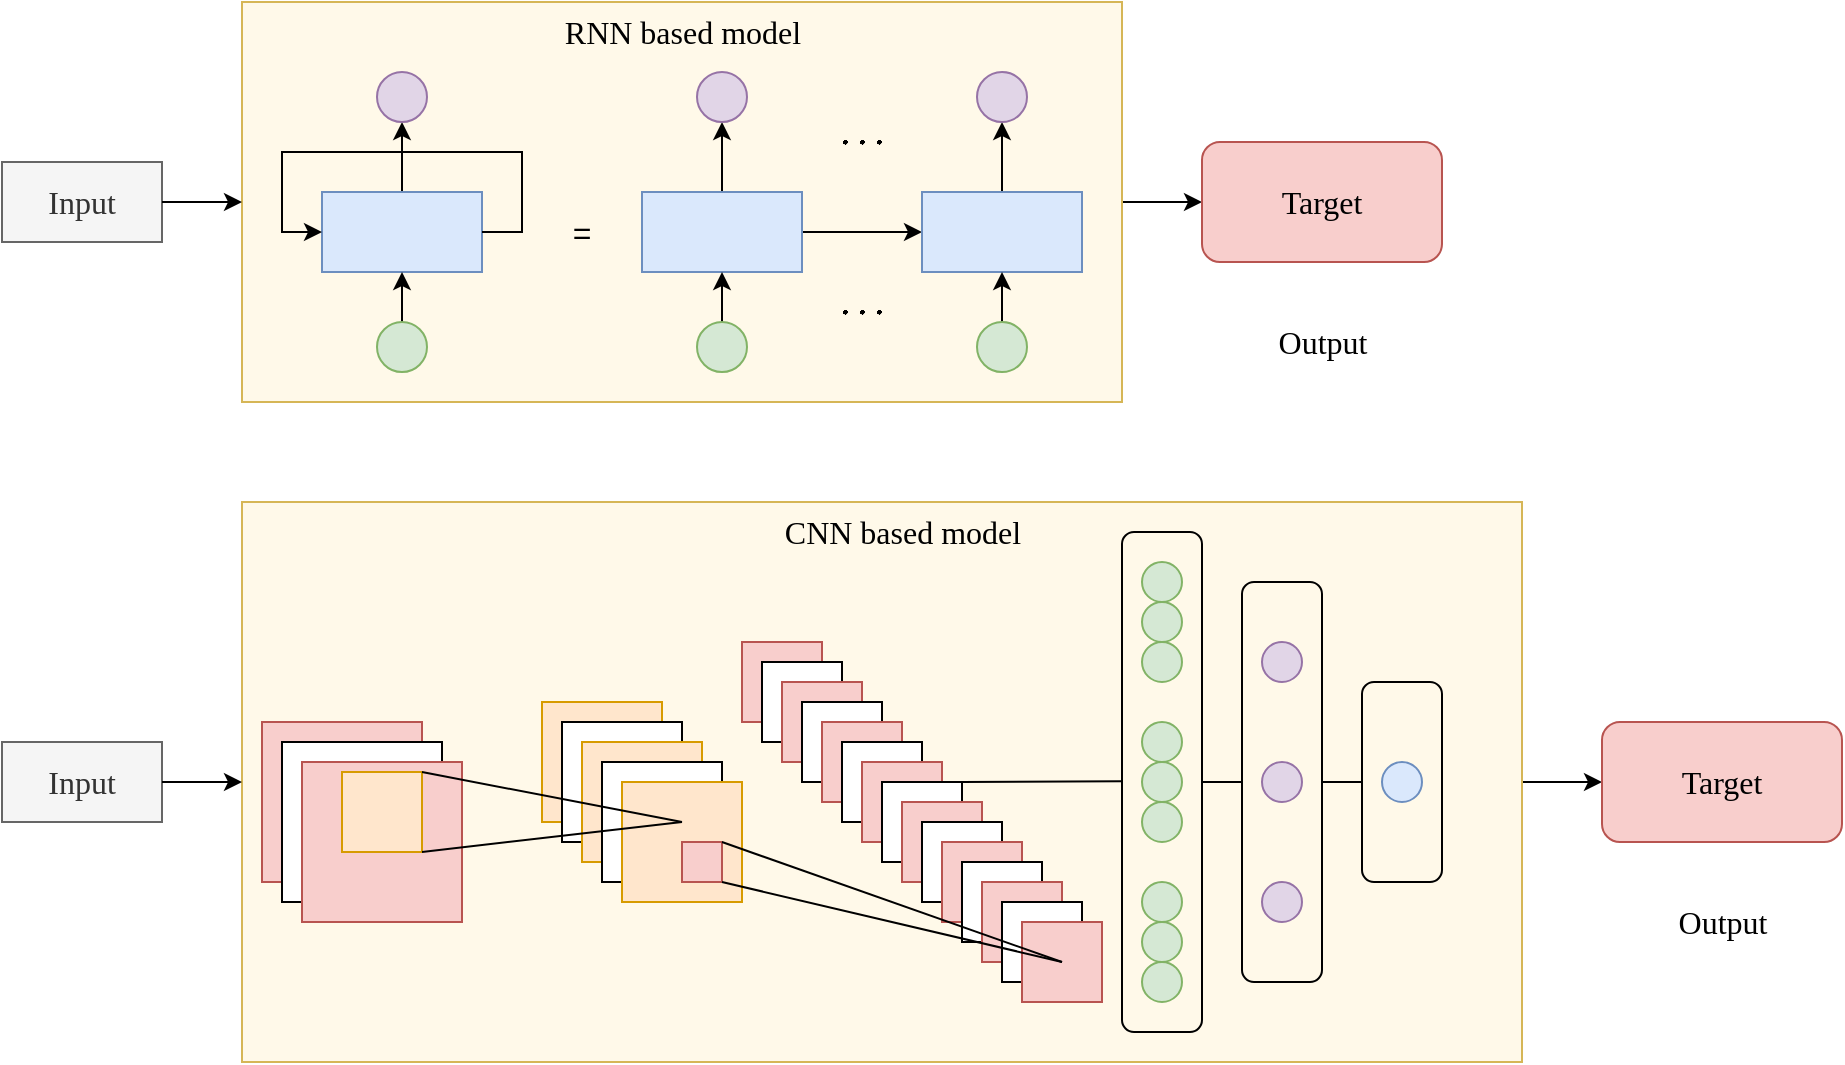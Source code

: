 <mxfile version="24.2.2" type="github">
  <diagram name="第 1 页" id="0Ju2M1AWA8dLvxFdZizq">
    <mxGraphModel dx="935" dy="538" grid="1" gridSize="10" guides="1" tooltips="1" connect="1" arrows="1" fold="1" page="1" pageScale="1" pageWidth="827" pageHeight="1169" math="0" shadow="0">
      <root>
        <mxCell id="0" />
        <mxCell id="1" parent="0" />
        <mxCell id="0RzrWBn6CROt46oLA5Bm-1" value="&lt;font style=&quot;font-size: 16px;&quot; face=&quot;Times New Roman&quot;&gt;Input&lt;/font&gt;" style="rounded=0;whiteSpace=wrap;html=1;fillColor=#f5f5f5;fontColor=#333333;strokeColor=#666666;" vertex="1" parent="1">
          <mxGeometry x="80" y="350" width="80" height="40" as="geometry" />
        </mxCell>
        <mxCell id="0RzrWBn6CROt46oLA5Bm-2" value="" style="edgeStyle=orthogonalEdgeStyle;rounded=0;orthogonalLoop=1;jettySize=auto;html=1;" edge="1" parent="1" source="0RzrWBn6CROt46oLA5Bm-3" target="0RzrWBn6CROt46oLA5Bm-24">
          <mxGeometry relative="1" as="geometry" />
        </mxCell>
        <mxCell id="0RzrWBn6CROt46oLA5Bm-3" value="" style="rounded=0;whiteSpace=wrap;html=1;fillColor=#fff9e9;strokeColor=#d6b656;" vertex="1" parent="1">
          <mxGeometry x="200" y="270" width="440" height="200" as="geometry" />
        </mxCell>
        <mxCell id="0RzrWBn6CROt46oLA5Bm-4" value="" style="edgeStyle=orthogonalEdgeStyle;rounded=0;orthogonalLoop=1;jettySize=auto;html=1;" edge="1" parent="1" source="0RzrWBn6CROt46oLA5Bm-5" target="0RzrWBn6CROt46oLA5Bm-8">
          <mxGeometry relative="1" as="geometry" />
        </mxCell>
        <mxCell id="0RzrWBn6CROt46oLA5Bm-5" value="" style="rounded=0;whiteSpace=wrap;html=1;fillColor=#dae8fc;strokeColor=#6c8ebf;" vertex="1" parent="1">
          <mxGeometry x="240" y="365" width="80" height="40" as="geometry" />
        </mxCell>
        <mxCell id="0RzrWBn6CROt46oLA5Bm-6" value="" style="edgeStyle=orthogonalEdgeStyle;rounded=0;orthogonalLoop=1;jettySize=auto;html=1;" edge="1" parent="1" source="0RzrWBn6CROt46oLA5Bm-7" target="0RzrWBn6CROt46oLA5Bm-5">
          <mxGeometry relative="1" as="geometry" />
        </mxCell>
        <mxCell id="0RzrWBn6CROt46oLA5Bm-7" value="" style="ellipse;whiteSpace=wrap;html=1;aspect=fixed;fillColor=#d5e8d4;strokeColor=#82b366;" vertex="1" parent="1">
          <mxGeometry x="267.5" y="430" width="25" height="25" as="geometry" />
        </mxCell>
        <mxCell id="0RzrWBn6CROt46oLA5Bm-8" value="" style="ellipse;whiteSpace=wrap;html=1;aspect=fixed;fillColor=#e1d5e7;strokeColor=#9673a6;" vertex="1" parent="1">
          <mxGeometry x="267.5" y="305" width="25" height="25" as="geometry" />
        </mxCell>
        <mxCell id="0RzrWBn6CROt46oLA5Bm-9" value="" style="endArrow=classic;html=1;rounded=0;exitX=1;exitY=0.5;exitDx=0;exitDy=0;entryX=0;entryY=0.5;entryDx=0;entryDy=0;" edge="1" parent="1" source="0RzrWBn6CROt46oLA5Bm-5" target="0RzrWBn6CROt46oLA5Bm-5">
          <mxGeometry width="50" height="50" relative="1" as="geometry">
            <mxPoint x="260" y="395" as="sourcePoint" />
            <mxPoint x="220" y="385" as="targetPoint" />
            <Array as="points">
              <mxPoint x="340" y="385" />
              <mxPoint x="340" y="345" />
              <mxPoint x="220" y="345" />
              <mxPoint x="220" y="385" />
            </Array>
          </mxGeometry>
        </mxCell>
        <mxCell id="0RzrWBn6CROt46oLA5Bm-10" value="&lt;font style=&quot;font-size: 16px;&quot;&gt;=&lt;/font&gt;" style="text;html=1;align=center;verticalAlign=middle;whiteSpace=wrap;rounded=0;" vertex="1" parent="1">
          <mxGeometry x="340" y="370" width="60" height="30" as="geometry" />
        </mxCell>
        <mxCell id="0RzrWBn6CROt46oLA5Bm-11" value="" style="edgeStyle=orthogonalEdgeStyle;rounded=0;orthogonalLoop=1;jettySize=auto;html=1;" edge="1" parent="1" source="0RzrWBn6CROt46oLA5Bm-13" target="0RzrWBn6CROt46oLA5Bm-16">
          <mxGeometry relative="1" as="geometry" />
        </mxCell>
        <mxCell id="0RzrWBn6CROt46oLA5Bm-12" value="" style="edgeStyle=orthogonalEdgeStyle;rounded=0;orthogonalLoop=1;jettySize=auto;html=1;" edge="1" parent="1" source="0RzrWBn6CROt46oLA5Bm-13" target="0RzrWBn6CROt46oLA5Bm-18">
          <mxGeometry relative="1" as="geometry" />
        </mxCell>
        <mxCell id="0RzrWBn6CROt46oLA5Bm-13" value="" style="rounded=0;whiteSpace=wrap;html=1;fillColor=#dae8fc;strokeColor=#6c8ebf;" vertex="1" parent="1">
          <mxGeometry x="400" y="365" width="80" height="40" as="geometry" />
        </mxCell>
        <mxCell id="0RzrWBn6CROt46oLA5Bm-14" value="" style="edgeStyle=orthogonalEdgeStyle;rounded=0;orthogonalLoop=1;jettySize=auto;html=1;" edge="1" parent="1" source="0RzrWBn6CROt46oLA5Bm-15" target="0RzrWBn6CROt46oLA5Bm-13">
          <mxGeometry relative="1" as="geometry" />
        </mxCell>
        <mxCell id="0RzrWBn6CROt46oLA5Bm-15" value="" style="ellipse;whiteSpace=wrap;html=1;aspect=fixed;fillColor=#d5e8d4;strokeColor=#82b366;" vertex="1" parent="1">
          <mxGeometry x="427.5" y="430" width="25" height="25" as="geometry" />
        </mxCell>
        <mxCell id="0RzrWBn6CROt46oLA5Bm-16" value="" style="ellipse;whiteSpace=wrap;html=1;aspect=fixed;fillColor=#e1d5e7;strokeColor=#9673a6;" vertex="1" parent="1">
          <mxGeometry x="427.5" y="305" width="25" height="25" as="geometry" />
        </mxCell>
        <mxCell id="0RzrWBn6CROt46oLA5Bm-17" value="" style="edgeStyle=orthogonalEdgeStyle;rounded=0;orthogonalLoop=1;jettySize=auto;html=1;" edge="1" parent="1" source="0RzrWBn6CROt46oLA5Bm-18" target="0RzrWBn6CROt46oLA5Bm-21">
          <mxGeometry relative="1" as="geometry" />
        </mxCell>
        <mxCell id="0RzrWBn6CROt46oLA5Bm-18" value="" style="rounded=0;whiteSpace=wrap;html=1;fillColor=#dae8fc;strokeColor=#6c8ebf;" vertex="1" parent="1">
          <mxGeometry x="540" y="365" width="80" height="40" as="geometry" />
        </mxCell>
        <mxCell id="0RzrWBn6CROt46oLA5Bm-19" value="" style="edgeStyle=orthogonalEdgeStyle;rounded=0;orthogonalLoop=1;jettySize=auto;html=1;" edge="1" parent="1" source="0RzrWBn6CROt46oLA5Bm-20" target="0RzrWBn6CROt46oLA5Bm-18">
          <mxGeometry relative="1" as="geometry" />
        </mxCell>
        <mxCell id="0RzrWBn6CROt46oLA5Bm-20" value="" style="ellipse;whiteSpace=wrap;html=1;aspect=fixed;fillColor=#d5e8d4;strokeColor=#82b366;" vertex="1" parent="1">
          <mxGeometry x="567.5" y="430" width="25" height="25" as="geometry" />
        </mxCell>
        <mxCell id="0RzrWBn6CROt46oLA5Bm-21" value="" style="ellipse;whiteSpace=wrap;html=1;aspect=fixed;fillColor=#e1d5e7;strokeColor=#9673a6;" vertex="1" parent="1">
          <mxGeometry x="567.5" y="305" width="25" height="25" as="geometry" />
        </mxCell>
        <mxCell id="0RzrWBn6CROt46oLA5Bm-22" value="&lt;span style=&quot;font-size: 16px;&quot;&gt;$$\dots$$&lt;/span&gt;" style="text;html=1;align=center;verticalAlign=middle;whiteSpace=wrap;rounded=0;" vertex="1" parent="1">
          <mxGeometry x="480" y="320" width="60" height="30" as="geometry" />
        </mxCell>
        <mxCell id="0RzrWBn6CROt46oLA5Bm-23" value="&lt;span style=&quot;font-size: 16px;&quot;&gt;$$\dots$$&lt;/span&gt;" style="text;html=1;align=center;verticalAlign=middle;whiteSpace=wrap;rounded=0;" vertex="1" parent="1">
          <mxGeometry x="480" y="405" width="60" height="30" as="geometry" />
        </mxCell>
        <mxCell id="0RzrWBn6CROt46oLA5Bm-24" value="&lt;font style=&quot;font-size: 16px;&quot; face=&quot;Times New Roman&quot;&gt;Target&lt;/font&gt;" style="rounded=1;whiteSpace=wrap;html=1;fillColor=#f8cecc;strokeColor=#b85450;" vertex="1" parent="1">
          <mxGeometry x="680" y="340" width="120" height="60" as="geometry" />
        </mxCell>
        <mxCell id="0RzrWBn6CROt46oLA5Bm-25" value="&lt;font style=&quot;font-size: 16px;&quot; face=&quot;Times New Roman&quot;&gt;Output&lt;/font&gt;" style="text;html=1;align=center;verticalAlign=middle;resizable=0;points=[];autosize=1;strokeColor=none;fillColor=none;" vertex="1" parent="1">
          <mxGeometry x="705" y="425" width="70" height="30" as="geometry" />
        </mxCell>
        <mxCell id="0RzrWBn6CROt46oLA5Bm-26" value="" style="endArrow=classic;html=1;rounded=0;exitX=1;exitY=0.5;exitDx=0;exitDy=0;entryX=0;entryY=0.5;entryDx=0;entryDy=0;" edge="1" parent="1" source="0RzrWBn6CROt46oLA5Bm-1" target="0RzrWBn6CROt46oLA5Bm-3">
          <mxGeometry width="50" height="50" relative="1" as="geometry">
            <mxPoint x="400" y="400" as="sourcePoint" />
            <mxPoint x="450" y="350" as="targetPoint" />
          </mxGeometry>
        </mxCell>
        <mxCell id="0RzrWBn6CROt46oLA5Bm-27" value="RNN based model" style="text;html=1;align=center;verticalAlign=middle;whiteSpace=wrap;rounded=0;fontFamily=Times New Roman;fontSize=16;" vertex="1" parent="1">
          <mxGeometry x="338.5" y="270" width="163" height="30" as="geometry" />
        </mxCell>
        <mxCell id="0RzrWBn6CROt46oLA5Bm-28" value="&lt;font style=&quot;font-size: 16px;&quot; face=&quot;Times New Roman&quot;&gt;Input&lt;/font&gt;" style="rounded=0;whiteSpace=wrap;html=1;fillColor=#f5f5f5;fontColor=#333333;strokeColor=#666666;" vertex="1" parent="1">
          <mxGeometry x="80" y="640" width="80" height="40" as="geometry" />
        </mxCell>
        <mxCell id="0RzrWBn6CROt46oLA5Bm-29" value="" style="edgeStyle=orthogonalEdgeStyle;rounded=0;orthogonalLoop=1;jettySize=auto;html=1;" edge="1" parent="1" source="0RzrWBn6CROt46oLA5Bm-30" target="0RzrWBn6CROt46oLA5Bm-31">
          <mxGeometry relative="1" as="geometry" />
        </mxCell>
        <mxCell id="0RzrWBn6CROt46oLA5Bm-30" value="" style="rounded=0;whiteSpace=wrap;html=1;fillColor=#fff9e9;strokeColor=#d6b656;" vertex="1" parent="1">
          <mxGeometry x="200" y="520" width="640" height="280" as="geometry" />
        </mxCell>
        <mxCell id="0RzrWBn6CROt46oLA5Bm-31" value="&lt;font style=&quot;font-size: 16px;&quot; face=&quot;Times New Roman&quot;&gt;Target&lt;/font&gt;" style="rounded=1;whiteSpace=wrap;html=1;fillColor=#f8cecc;strokeColor=#b85450;" vertex="1" parent="1">
          <mxGeometry x="880" y="630" width="120" height="60" as="geometry" />
        </mxCell>
        <mxCell id="0RzrWBn6CROt46oLA5Bm-32" value="&lt;font style=&quot;font-size: 16px;&quot; face=&quot;Times New Roman&quot;&gt;Output&lt;/font&gt;" style="text;html=1;align=center;verticalAlign=middle;resizable=0;points=[];autosize=1;strokeColor=none;fillColor=none;" vertex="1" parent="1">
          <mxGeometry x="905" y="715" width="70" height="30" as="geometry" />
        </mxCell>
        <mxCell id="0RzrWBn6CROt46oLA5Bm-33" value="" style="endArrow=classic;html=1;rounded=0;exitX=1;exitY=0.5;exitDx=0;exitDy=0;entryX=0;entryY=0.5;entryDx=0;entryDy=0;" edge="1" parent="1" source="0RzrWBn6CROt46oLA5Bm-28" target="0RzrWBn6CROt46oLA5Bm-30">
          <mxGeometry width="50" height="50" relative="1" as="geometry">
            <mxPoint x="400" y="690" as="sourcePoint" />
            <mxPoint x="450" y="640" as="targetPoint" />
          </mxGeometry>
        </mxCell>
        <mxCell id="0RzrWBn6CROt46oLA5Bm-34" value="CNN based model" style="text;html=1;align=center;verticalAlign=middle;whiteSpace=wrap;rounded=0;fontFamily=Times New Roman;fontSize=16;" vertex="1" parent="1">
          <mxGeometry x="448.5" y="520" width="163" height="30" as="geometry" />
        </mxCell>
        <mxCell id="0RzrWBn6CROt46oLA5Bm-35" value="" style="rounded=0;whiteSpace=wrap;html=1;fillColor=#f8cecc;strokeColor=#b85450;" vertex="1" parent="1">
          <mxGeometry x="210" y="630" width="80" height="80" as="geometry" />
        </mxCell>
        <mxCell id="0RzrWBn6CROt46oLA5Bm-36" value="" style="rounded=0;whiteSpace=wrap;html=1;" vertex="1" parent="1">
          <mxGeometry x="220" y="640" width="80" height="80" as="geometry" />
        </mxCell>
        <mxCell id="0RzrWBn6CROt46oLA5Bm-37" value="" style="rounded=0;whiteSpace=wrap;html=1;fillColor=#f8cecc;strokeColor=#b85450;" vertex="1" parent="1">
          <mxGeometry x="230" y="650" width="80" height="80" as="geometry" />
        </mxCell>
        <mxCell id="0RzrWBn6CROt46oLA5Bm-38" value="" style="rounded=0;whiteSpace=wrap;html=1;fillColor=#ffe6cc;strokeColor=#d79b00;" vertex="1" parent="1">
          <mxGeometry x="350" y="620" width="60" height="60" as="geometry" />
        </mxCell>
        <mxCell id="0RzrWBn6CROt46oLA5Bm-39" value="" style="rounded=0;whiteSpace=wrap;html=1;" vertex="1" parent="1">
          <mxGeometry x="360" y="630" width="60" height="60" as="geometry" />
        </mxCell>
        <mxCell id="0RzrWBn6CROt46oLA5Bm-40" value="" style="rounded=0;whiteSpace=wrap;html=1;fillColor=#ffe6cc;strokeColor=#d79b00;" vertex="1" parent="1">
          <mxGeometry x="370" y="640" width="60" height="60" as="geometry" />
        </mxCell>
        <mxCell id="0RzrWBn6CROt46oLA5Bm-41" value="" style="rounded=0;whiteSpace=wrap;html=1;" vertex="1" parent="1">
          <mxGeometry x="380" y="650" width="60" height="60" as="geometry" />
        </mxCell>
        <mxCell id="0RzrWBn6CROt46oLA5Bm-42" value="" style="rounded=0;whiteSpace=wrap;html=1;fillColor=#ffe6cc;strokeColor=#d79b00;" vertex="1" parent="1">
          <mxGeometry x="390" y="660" width="60" height="60" as="geometry" />
        </mxCell>
        <mxCell id="0RzrWBn6CROt46oLA5Bm-43" value="" style="rounded=0;whiteSpace=wrap;html=1;fillColor=#f8cecc;strokeColor=#b85450;" vertex="1" parent="1">
          <mxGeometry x="450" y="590" width="40" height="40" as="geometry" />
        </mxCell>
        <mxCell id="0RzrWBn6CROt46oLA5Bm-44" value="" style="rounded=0;whiteSpace=wrap;html=1;" vertex="1" parent="1">
          <mxGeometry x="460" y="600" width="40" height="40" as="geometry" />
        </mxCell>
        <mxCell id="0RzrWBn6CROt46oLA5Bm-45" value="" style="rounded=0;whiteSpace=wrap;html=1;fillColor=#f8cecc;strokeColor=#b85450;" vertex="1" parent="1">
          <mxGeometry x="470" y="610" width="40" height="40" as="geometry" />
        </mxCell>
        <mxCell id="0RzrWBn6CROt46oLA5Bm-46" value="" style="rounded=0;whiteSpace=wrap;html=1;" vertex="1" parent="1">
          <mxGeometry x="480" y="620" width="40" height="40" as="geometry" />
        </mxCell>
        <mxCell id="0RzrWBn6CROt46oLA5Bm-47" value="" style="rounded=0;whiteSpace=wrap;html=1;fillColor=#f8cecc;strokeColor=#b85450;" vertex="1" parent="1">
          <mxGeometry x="470" y="610" width="40" height="40" as="geometry" />
        </mxCell>
        <mxCell id="0RzrWBn6CROt46oLA5Bm-48" value="" style="rounded=0;whiteSpace=wrap;html=1;" vertex="1" parent="1">
          <mxGeometry x="480" y="620" width="40" height="40" as="geometry" />
        </mxCell>
        <mxCell id="0RzrWBn6CROt46oLA5Bm-49" value="" style="rounded=0;whiteSpace=wrap;html=1;fillColor=#f8cecc;strokeColor=#b85450;" vertex="1" parent="1">
          <mxGeometry x="490" y="630" width="40" height="40" as="geometry" />
        </mxCell>
        <mxCell id="0RzrWBn6CROt46oLA5Bm-50" value="" style="rounded=0;whiteSpace=wrap;html=1;" vertex="1" parent="1">
          <mxGeometry x="500" y="640" width="40" height="40" as="geometry" />
        </mxCell>
        <mxCell id="0RzrWBn6CROt46oLA5Bm-51" value="" style="rounded=0;whiteSpace=wrap;html=1;fillColor=#f8cecc;strokeColor=#b85450;" vertex="1" parent="1">
          <mxGeometry x="510" y="650" width="40" height="40" as="geometry" />
        </mxCell>
        <mxCell id="0RzrWBn6CROt46oLA5Bm-52" value="" style="rounded=0;whiteSpace=wrap;html=1;" vertex="1" parent="1">
          <mxGeometry x="520" y="660" width="40" height="40" as="geometry" />
        </mxCell>
        <mxCell id="0RzrWBn6CROt46oLA5Bm-53" value="" style="rounded=0;whiteSpace=wrap;html=1;fillColor=#f8cecc;strokeColor=#b85450;" vertex="1" parent="1">
          <mxGeometry x="530" y="670" width="40" height="40" as="geometry" />
        </mxCell>
        <mxCell id="0RzrWBn6CROt46oLA5Bm-54" value="" style="rounded=0;whiteSpace=wrap;html=1;" vertex="1" parent="1">
          <mxGeometry x="540" y="680" width="40" height="40" as="geometry" />
        </mxCell>
        <mxCell id="0RzrWBn6CROt46oLA5Bm-55" value="" style="rounded=0;whiteSpace=wrap;html=1;fillColor=#f8cecc;strokeColor=#b85450;" vertex="1" parent="1">
          <mxGeometry x="550" y="690" width="40" height="40" as="geometry" />
        </mxCell>
        <mxCell id="0RzrWBn6CROt46oLA5Bm-56" value="" style="rounded=0;whiteSpace=wrap;html=1;" vertex="1" parent="1">
          <mxGeometry x="560" y="700" width="40" height="40" as="geometry" />
        </mxCell>
        <mxCell id="0RzrWBn6CROt46oLA5Bm-57" value="" style="rounded=0;whiteSpace=wrap;html=1;fillColor=#f8cecc;strokeColor=#b85450;" vertex="1" parent="1">
          <mxGeometry x="570" y="710" width="40" height="40" as="geometry" />
        </mxCell>
        <mxCell id="0RzrWBn6CROt46oLA5Bm-58" value="" style="rounded=0;whiteSpace=wrap;html=1;" vertex="1" parent="1">
          <mxGeometry x="580" y="720" width="40" height="40" as="geometry" />
        </mxCell>
        <mxCell id="0RzrWBn6CROt46oLA5Bm-59" value="" style="rounded=0;whiteSpace=wrap;html=1;fillColor=#f8cecc;strokeColor=#b85450;" vertex="1" parent="1">
          <mxGeometry x="590" y="730" width="40" height="40" as="geometry" />
        </mxCell>
        <mxCell id="0RzrWBn6CROt46oLA5Bm-60" value="" style="rounded=0;whiteSpace=wrap;html=1;fillColor=#ffe6cc;strokeColor=#d79b00;" vertex="1" parent="1">
          <mxGeometry x="250" y="655" width="40" height="40" as="geometry" />
        </mxCell>
        <mxCell id="0RzrWBn6CROt46oLA5Bm-61" value="" style="endArrow=none;html=1;rounded=0;exitX=1;exitY=0;exitDx=0;exitDy=0;" edge="1" parent="1">
          <mxGeometry width="50" height="50" relative="1" as="geometry">
            <mxPoint x="290" y="655" as="sourcePoint" />
            <mxPoint x="420" y="680" as="targetPoint" />
          </mxGeometry>
        </mxCell>
        <mxCell id="0RzrWBn6CROt46oLA5Bm-62" value="" style="endArrow=none;html=1;rounded=0;exitX=1;exitY=1;exitDx=0;exitDy=0;" edge="1" parent="1" source="0RzrWBn6CROt46oLA5Bm-60">
          <mxGeometry width="50" height="50" relative="1" as="geometry">
            <mxPoint x="285" y="770" as="sourcePoint" />
            <mxPoint x="420" y="680" as="targetPoint" />
          </mxGeometry>
        </mxCell>
        <mxCell id="0RzrWBn6CROt46oLA5Bm-63" value="" style="rounded=0;whiteSpace=wrap;html=1;fillColor=#f8cecc;strokeColor=#b85450;" vertex="1" parent="1">
          <mxGeometry x="420" y="690" width="20" height="20" as="geometry" />
        </mxCell>
        <mxCell id="0RzrWBn6CROt46oLA5Bm-64" value="" style="endArrow=none;html=1;rounded=0;exitX=1;exitY=0;exitDx=0;exitDy=0;" edge="1" parent="1" source="0RzrWBn6CROt46oLA5Bm-63">
          <mxGeometry width="50" height="50" relative="1" as="geometry">
            <mxPoint x="319" y="708.95" as="sourcePoint" />
            <mxPoint x="610" y="750" as="targetPoint" />
          </mxGeometry>
        </mxCell>
        <mxCell id="0RzrWBn6CROt46oLA5Bm-65" value="" style="endArrow=none;html=1;rounded=0;exitX=1;exitY=1;exitDx=0;exitDy=0;" edge="1" parent="1" source="0RzrWBn6CROt46oLA5Bm-63">
          <mxGeometry width="50" height="50" relative="1" as="geometry">
            <mxPoint x="450" y="700" as="sourcePoint" />
            <mxPoint x="610" y="750" as="targetPoint" />
          </mxGeometry>
        </mxCell>
        <mxCell id="0RzrWBn6CROt46oLA5Bm-66" value="" style="rounded=1;whiteSpace=wrap;html=1;fillColor=none;" vertex="1" parent="1">
          <mxGeometry x="640" y="535" width="40" height="250" as="geometry" />
        </mxCell>
        <mxCell id="0RzrWBn6CROt46oLA5Bm-67" value="" style="ellipse;whiteSpace=wrap;html=1;aspect=fixed;fillColor=#d5e8d4;strokeColor=#82b366;" vertex="1" parent="1">
          <mxGeometry x="650" y="550" width="20" height="20" as="geometry" />
        </mxCell>
        <mxCell id="0RzrWBn6CROt46oLA5Bm-68" value="" style="ellipse;whiteSpace=wrap;html=1;aspect=fixed;fillColor=#d5e8d4;strokeColor=#82b366;" vertex="1" parent="1">
          <mxGeometry x="650" y="570" width="20" height="20" as="geometry" />
        </mxCell>
        <mxCell id="0RzrWBn6CROt46oLA5Bm-69" value="" style="ellipse;whiteSpace=wrap;html=1;aspect=fixed;fillColor=#d5e8d4;strokeColor=#82b366;" vertex="1" parent="1">
          <mxGeometry x="650" y="590" width="20" height="20" as="geometry" />
        </mxCell>
        <mxCell id="0RzrWBn6CROt46oLA5Bm-70" value="" style="ellipse;whiteSpace=wrap;html=1;aspect=fixed;fillColor=#d5e8d4;strokeColor=#82b366;" vertex="1" parent="1">
          <mxGeometry x="650" y="630" width="20" height="20" as="geometry" />
        </mxCell>
        <mxCell id="0RzrWBn6CROt46oLA5Bm-71" value="" style="ellipse;whiteSpace=wrap;html=1;aspect=fixed;fillColor=#d5e8d4;strokeColor=#82b366;" vertex="1" parent="1">
          <mxGeometry x="650" y="650" width="20" height="20" as="geometry" />
        </mxCell>
        <mxCell id="0RzrWBn6CROt46oLA5Bm-72" value="" style="ellipse;whiteSpace=wrap;html=1;aspect=fixed;fillColor=#d5e8d4;strokeColor=#82b366;" vertex="1" parent="1">
          <mxGeometry x="650" y="670" width="20" height="20" as="geometry" />
        </mxCell>
        <mxCell id="0RzrWBn6CROt46oLA5Bm-73" value="" style="ellipse;whiteSpace=wrap;html=1;aspect=fixed;fillColor=#d5e8d4;strokeColor=#82b366;" vertex="1" parent="1">
          <mxGeometry x="650" y="710" width="20" height="20" as="geometry" />
        </mxCell>
        <mxCell id="0RzrWBn6CROt46oLA5Bm-74" value="" style="ellipse;whiteSpace=wrap;html=1;aspect=fixed;fillColor=#d5e8d4;strokeColor=#82b366;" vertex="1" parent="1">
          <mxGeometry x="650" y="730" width="20" height="20" as="geometry" />
        </mxCell>
        <mxCell id="0RzrWBn6CROt46oLA5Bm-75" value="" style="ellipse;whiteSpace=wrap;html=1;aspect=fixed;fillColor=#d5e8d4;strokeColor=#82b366;" vertex="1" parent="1">
          <mxGeometry x="650" y="750" width="20" height="20" as="geometry" />
        </mxCell>
        <mxCell id="0RzrWBn6CROt46oLA5Bm-76" value="" style="rounded=1;whiteSpace=wrap;html=1;fillColor=none;" vertex="1" parent="1">
          <mxGeometry x="700" y="560" width="40" height="200" as="geometry" />
        </mxCell>
        <mxCell id="0RzrWBn6CROt46oLA5Bm-77" value="" style="ellipse;whiteSpace=wrap;html=1;aspect=fixed;fillColor=#e1d5e7;strokeColor=#9673a6;" vertex="1" parent="1">
          <mxGeometry x="710" y="590" width="20" height="20" as="geometry" />
        </mxCell>
        <mxCell id="0RzrWBn6CROt46oLA5Bm-78" value="" style="ellipse;whiteSpace=wrap;html=1;aspect=fixed;fillColor=#e1d5e7;strokeColor=#9673a6;" vertex="1" parent="1">
          <mxGeometry x="710" y="650" width="20" height="20" as="geometry" />
        </mxCell>
        <mxCell id="0RzrWBn6CROt46oLA5Bm-79" value="" style="ellipse;whiteSpace=wrap;html=1;aspect=fixed;fillColor=#e1d5e7;strokeColor=#9673a6;" vertex="1" parent="1">
          <mxGeometry x="710" y="710" width="20" height="20" as="geometry" />
        </mxCell>
        <mxCell id="0RzrWBn6CROt46oLA5Bm-80" value="" style="endArrow=none;html=1;rounded=0;exitX=1;exitY=0.5;exitDx=0;exitDy=0;entryX=0;entryY=0.5;entryDx=0;entryDy=0;" edge="1" parent="1" source="0RzrWBn6CROt46oLA5Bm-66" target="0RzrWBn6CROt46oLA5Bm-76">
          <mxGeometry width="50" height="50" relative="1" as="geometry">
            <mxPoint x="690" y="690" as="sourcePoint" />
            <mxPoint x="740" y="640" as="targetPoint" />
          </mxGeometry>
        </mxCell>
        <mxCell id="0RzrWBn6CROt46oLA5Bm-81" value="" style="endArrow=none;html=1;rounded=0;exitX=1;exitY=0;exitDx=0;exitDy=0;entryX=0;entryY=0.5;entryDx=0;entryDy=0;" edge="1" parent="1" source="0RzrWBn6CROt46oLA5Bm-52">
          <mxGeometry width="50" height="50" relative="1" as="geometry">
            <mxPoint x="620" y="659.67" as="sourcePoint" />
            <mxPoint x="640" y="659.67" as="targetPoint" />
          </mxGeometry>
        </mxCell>
        <mxCell id="0RzrWBn6CROt46oLA5Bm-82" value="" style="rounded=1;whiteSpace=wrap;html=1;fillColor=none;" vertex="1" parent="1">
          <mxGeometry x="760" y="610" width="40" height="100" as="geometry" />
        </mxCell>
        <mxCell id="0RzrWBn6CROt46oLA5Bm-83" value="" style="ellipse;whiteSpace=wrap;html=1;aspect=fixed;fillColor=#dae8fc;strokeColor=#6c8ebf;" vertex="1" parent="1">
          <mxGeometry x="770" y="650" width="20" height="20" as="geometry" />
        </mxCell>
        <mxCell id="0RzrWBn6CROt46oLA5Bm-84" value="" style="endArrow=none;html=1;rounded=0;exitX=1;exitY=0.5;exitDx=0;exitDy=0;entryX=0;entryY=0.5;entryDx=0;entryDy=0;" edge="1" parent="1">
          <mxGeometry width="50" height="50" relative="1" as="geometry">
            <mxPoint x="740" y="660" as="sourcePoint" />
            <mxPoint x="760" y="660" as="targetPoint" />
          </mxGeometry>
        </mxCell>
      </root>
    </mxGraphModel>
  </diagram>
</mxfile>
